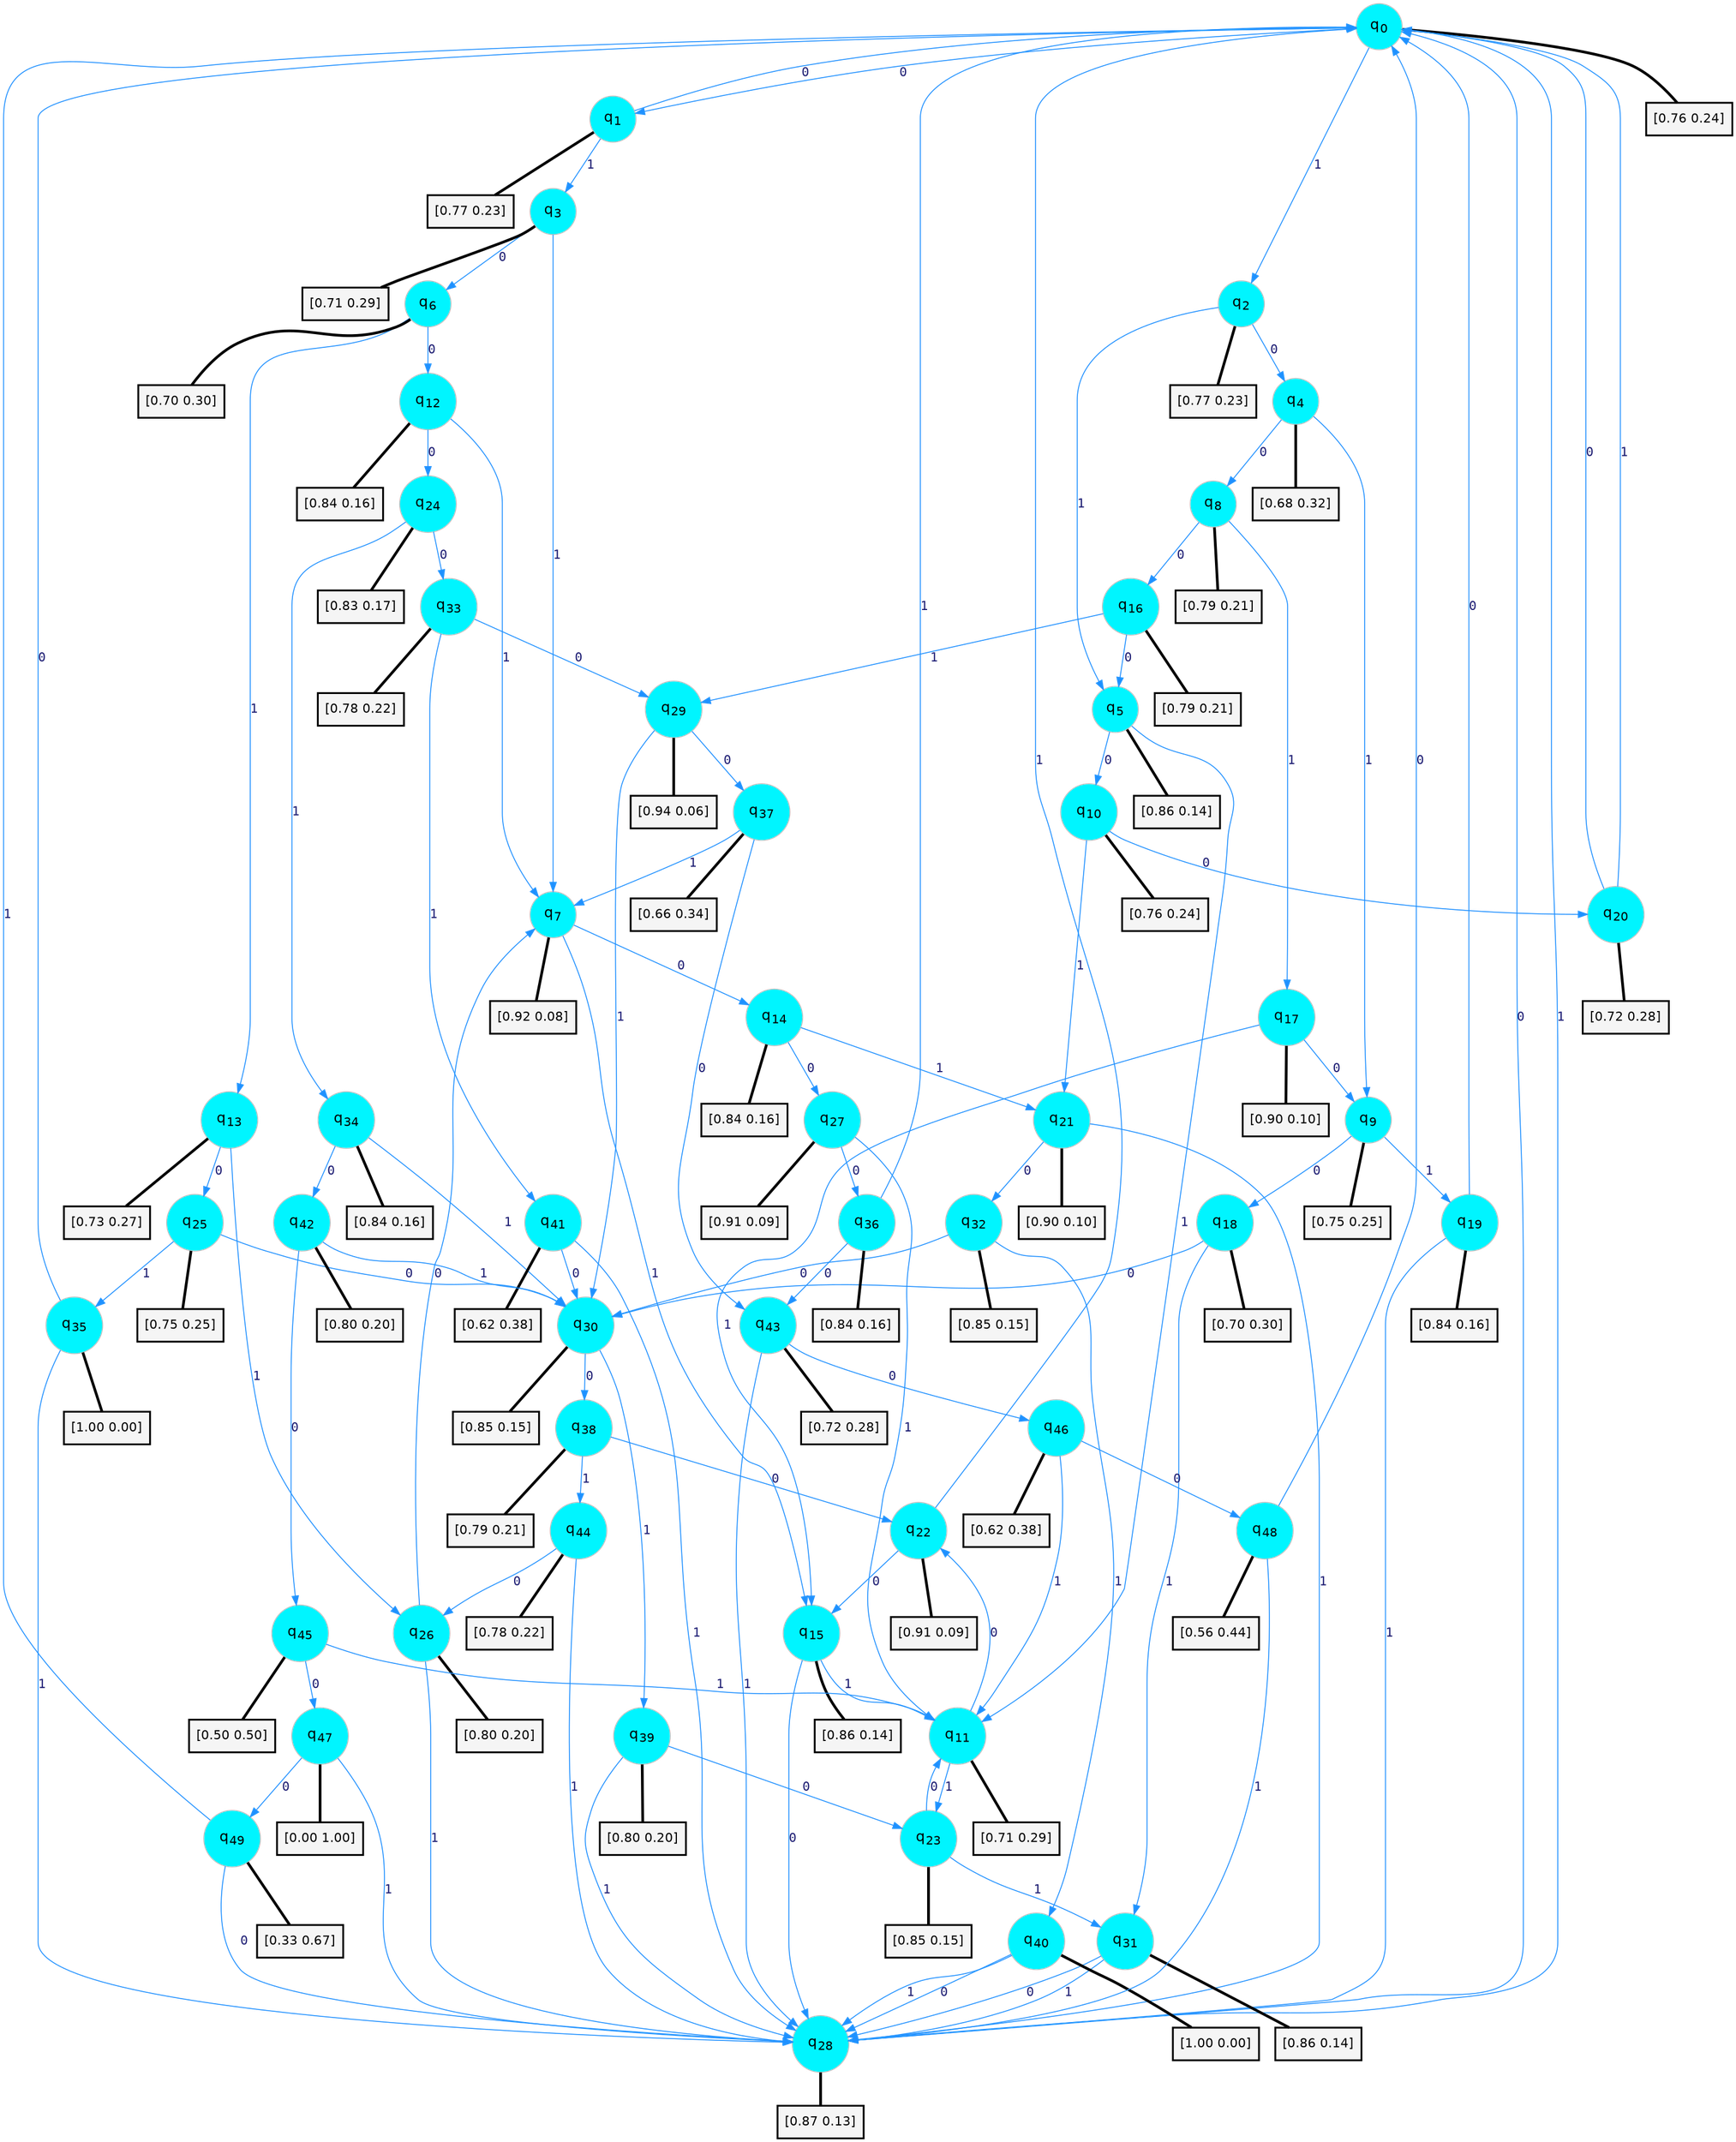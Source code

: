 digraph G {
graph [
bgcolor=transparent, dpi=300, rankdir=TD, size="40,25"];
node [
color=gray, fillcolor=turquoise1, fontcolor=black, fontname=Helvetica, fontsize=16, fontweight=bold, shape=circle, style=filled];
edge [
arrowsize=1, color=dodgerblue1, fontcolor=midnightblue, fontname=courier, fontweight=bold, penwidth=1, style=solid, weight=20];
0[label=<q<SUB>0</SUB>>];
1[label=<q<SUB>1</SUB>>];
2[label=<q<SUB>2</SUB>>];
3[label=<q<SUB>3</SUB>>];
4[label=<q<SUB>4</SUB>>];
5[label=<q<SUB>5</SUB>>];
6[label=<q<SUB>6</SUB>>];
7[label=<q<SUB>7</SUB>>];
8[label=<q<SUB>8</SUB>>];
9[label=<q<SUB>9</SUB>>];
10[label=<q<SUB>10</SUB>>];
11[label=<q<SUB>11</SUB>>];
12[label=<q<SUB>12</SUB>>];
13[label=<q<SUB>13</SUB>>];
14[label=<q<SUB>14</SUB>>];
15[label=<q<SUB>15</SUB>>];
16[label=<q<SUB>16</SUB>>];
17[label=<q<SUB>17</SUB>>];
18[label=<q<SUB>18</SUB>>];
19[label=<q<SUB>19</SUB>>];
20[label=<q<SUB>20</SUB>>];
21[label=<q<SUB>21</SUB>>];
22[label=<q<SUB>22</SUB>>];
23[label=<q<SUB>23</SUB>>];
24[label=<q<SUB>24</SUB>>];
25[label=<q<SUB>25</SUB>>];
26[label=<q<SUB>26</SUB>>];
27[label=<q<SUB>27</SUB>>];
28[label=<q<SUB>28</SUB>>];
29[label=<q<SUB>29</SUB>>];
30[label=<q<SUB>30</SUB>>];
31[label=<q<SUB>31</SUB>>];
32[label=<q<SUB>32</SUB>>];
33[label=<q<SUB>33</SUB>>];
34[label=<q<SUB>34</SUB>>];
35[label=<q<SUB>35</SUB>>];
36[label=<q<SUB>36</SUB>>];
37[label=<q<SUB>37</SUB>>];
38[label=<q<SUB>38</SUB>>];
39[label=<q<SUB>39</SUB>>];
40[label=<q<SUB>40</SUB>>];
41[label=<q<SUB>41</SUB>>];
42[label=<q<SUB>42</SUB>>];
43[label=<q<SUB>43</SUB>>];
44[label=<q<SUB>44</SUB>>];
45[label=<q<SUB>45</SUB>>];
46[label=<q<SUB>46</SUB>>];
47[label=<q<SUB>47</SUB>>];
48[label=<q<SUB>48</SUB>>];
49[label=<q<SUB>49</SUB>>];
50[label="[0.76 0.24]", shape=box,fontcolor=black, fontname=Helvetica, fontsize=14, penwidth=2, fillcolor=whitesmoke,color=black];
51[label="[0.77 0.23]", shape=box,fontcolor=black, fontname=Helvetica, fontsize=14, penwidth=2, fillcolor=whitesmoke,color=black];
52[label="[0.77 0.23]", shape=box,fontcolor=black, fontname=Helvetica, fontsize=14, penwidth=2, fillcolor=whitesmoke,color=black];
53[label="[0.71 0.29]", shape=box,fontcolor=black, fontname=Helvetica, fontsize=14, penwidth=2, fillcolor=whitesmoke,color=black];
54[label="[0.68 0.32]", shape=box,fontcolor=black, fontname=Helvetica, fontsize=14, penwidth=2, fillcolor=whitesmoke,color=black];
55[label="[0.86 0.14]", shape=box,fontcolor=black, fontname=Helvetica, fontsize=14, penwidth=2, fillcolor=whitesmoke,color=black];
56[label="[0.70 0.30]", shape=box,fontcolor=black, fontname=Helvetica, fontsize=14, penwidth=2, fillcolor=whitesmoke,color=black];
57[label="[0.92 0.08]", shape=box,fontcolor=black, fontname=Helvetica, fontsize=14, penwidth=2, fillcolor=whitesmoke,color=black];
58[label="[0.79 0.21]", shape=box,fontcolor=black, fontname=Helvetica, fontsize=14, penwidth=2, fillcolor=whitesmoke,color=black];
59[label="[0.75 0.25]", shape=box,fontcolor=black, fontname=Helvetica, fontsize=14, penwidth=2, fillcolor=whitesmoke,color=black];
60[label="[0.76 0.24]", shape=box,fontcolor=black, fontname=Helvetica, fontsize=14, penwidth=2, fillcolor=whitesmoke,color=black];
61[label="[0.71 0.29]", shape=box,fontcolor=black, fontname=Helvetica, fontsize=14, penwidth=2, fillcolor=whitesmoke,color=black];
62[label="[0.84 0.16]", shape=box,fontcolor=black, fontname=Helvetica, fontsize=14, penwidth=2, fillcolor=whitesmoke,color=black];
63[label="[0.73 0.27]", shape=box,fontcolor=black, fontname=Helvetica, fontsize=14, penwidth=2, fillcolor=whitesmoke,color=black];
64[label="[0.84 0.16]", shape=box,fontcolor=black, fontname=Helvetica, fontsize=14, penwidth=2, fillcolor=whitesmoke,color=black];
65[label="[0.86 0.14]", shape=box,fontcolor=black, fontname=Helvetica, fontsize=14, penwidth=2, fillcolor=whitesmoke,color=black];
66[label="[0.79 0.21]", shape=box,fontcolor=black, fontname=Helvetica, fontsize=14, penwidth=2, fillcolor=whitesmoke,color=black];
67[label="[0.90 0.10]", shape=box,fontcolor=black, fontname=Helvetica, fontsize=14, penwidth=2, fillcolor=whitesmoke,color=black];
68[label="[0.70 0.30]", shape=box,fontcolor=black, fontname=Helvetica, fontsize=14, penwidth=2, fillcolor=whitesmoke,color=black];
69[label="[0.84 0.16]", shape=box,fontcolor=black, fontname=Helvetica, fontsize=14, penwidth=2, fillcolor=whitesmoke,color=black];
70[label="[0.72 0.28]", shape=box,fontcolor=black, fontname=Helvetica, fontsize=14, penwidth=2, fillcolor=whitesmoke,color=black];
71[label="[0.90 0.10]", shape=box,fontcolor=black, fontname=Helvetica, fontsize=14, penwidth=2, fillcolor=whitesmoke,color=black];
72[label="[0.91 0.09]", shape=box,fontcolor=black, fontname=Helvetica, fontsize=14, penwidth=2, fillcolor=whitesmoke,color=black];
73[label="[0.85 0.15]", shape=box,fontcolor=black, fontname=Helvetica, fontsize=14, penwidth=2, fillcolor=whitesmoke,color=black];
74[label="[0.83 0.17]", shape=box,fontcolor=black, fontname=Helvetica, fontsize=14, penwidth=2, fillcolor=whitesmoke,color=black];
75[label="[0.75 0.25]", shape=box,fontcolor=black, fontname=Helvetica, fontsize=14, penwidth=2, fillcolor=whitesmoke,color=black];
76[label="[0.80 0.20]", shape=box,fontcolor=black, fontname=Helvetica, fontsize=14, penwidth=2, fillcolor=whitesmoke,color=black];
77[label="[0.91 0.09]", shape=box,fontcolor=black, fontname=Helvetica, fontsize=14, penwidth=2, fillcolor=whitesmoke,color=black];
78[label="[0.87 0.13]", shape=box,fontcolor=black, fontname=Helvetica, fontsize=14, penwidth=2, fillcolor=whitesmoke,color=black];
79[label="[0.94 0.06]", shape=box,fontcolor=black, fontname=Helvetica, fontsize=14, penwidth=2, fillcolor=whitesmoke,color=black];
80[label="[0.85 0.15]", shape=box,fontcolor=black, fontname=Helvetica, fontsize=14, penwidth=2, fillcolor=whitesmoke,color=black];
81[label="[0.86 0.14]", shape=box,fontcolor=black, fontname=Helvetica, fontsize=14, penwidth=2, fillcolor=whitesmoke,color=black];
82[label="[0.85 0.15]", shape=box,fontcolor=black, fontname=Helvetica, fontsize=14, penwidth=2, fillcolor=whitesmoke,color=black];
83[label="[0.78 0.22]", shape=box,fontcolor=black, fontname=Helvetica, fontsize=14, penwidth=2, fillcolor=whitesmoke,color=black];
84[label="[0.84 0.16]", shape=box,fontcolor=black, fontname=Helvetica, fontsize=14, penwidth=2, fillcolor=whitesmoke,color=black];
85[label="[1.00 0.00]", shape=box,fontcolor=black, fontname=Helvetica, fontsize=14, penwidth=2, fillcolor=whitesmoke,color=black];
86[label="[0.84 0.16]", shape=box,fontcolor=black, fontname=Helvetica, fontsize=14, penwidth=2, fillcolor=whitesmoke,color=black];
87[label="[0.66 0.34]", shape=box,fontcolor=black, fontname=Helvetica, fontsize=14, penwidth=2, fillcolor=whitesmoke,color=black];
88[label="[0.79 0.21]", shape=box,fontcolor=black, fontname=Helvetica, fontsize=14, penwidth=2, fillcolor=whitesmoke,color=black];
89[label="[0.80 0.20]", shape=box,fontcolor=black, fontname=Helvetica, fontsize=14, penwidth=2, fillcolor=whitesmoke,color=black];
90[label="[1.00 0.00]", shape=box,fontcolor=black, fontname=Helvetica, fontsize=14, penwidth=2, fillcolor=whitesmoke,color=black];
91[label="[0.62 0.38]", shape=box,fontcolor=black, fontname=Helvetica, fontsize=14, penwidth=2, fillcolor=whitesmoke,color=black];
92[label="[0.80 0.20]", shape=box,fontcolor=black, fontname=Helvetica, fontsize=14, penwidth=2, fillcolor=whitesmoke,color=black];
93[label="[0.72 0.28]", shape=box,fontcolor=black, fontname=Helvetica, fontsize=14, penwidth=2, fillcolor=whitesmoke,color=black];
94[label="[0.78 0.22]", shape=box,fontcolor=black, fontname=Helvetica, fontsize=14, penwidth=2, fillcolor=whitesmoke,color=black];
95[label="[0.50 0.50]", shape=box,fontcolor=black, fontname=Helvetica, fontsize=14, penwidth=2, fillcolor=whitesmoke,color=black];
96[label="[0.62 0.38]", shape=box,fontcolor=black, fontname=Helvetica, fontsize=14, penwidth=2, fillcolor=whitesmoke,color=black];
97[label="[0.00 1.00]", shape=box,fontcolor=black, fontname=Helvetica, fontsize=14, penwidth=2, fillcolor=whitesmoke,color=black];
98[label="[0.56 0.44]", shape=box,fontcolor=black, fontname=Helvetica, fontsize=14, penwidth=2, fillcolor=whitesmoke,color=black];
99[label="[0.33 0.67]", shape=box,fontcolor=black, fontname=Helvetica, fontsize=14, penwidth=2, fillcolor=whitesmoke,color=black];
0->1 [label=0];
0->2 [label=1];
0->50 [arrowhead=none, penwidth=3,color=black];
1->0 [label=0];
1->3 [label=1];
1->51 [arrowhead=none, penwidth=3,color=black];
2->4 [label=0];
2->5 [label=1];
2->52 [arrowhead=none, penwidth=3,color=black];
3->6 [label=0];
3->7 [label=1];
3->53 [arrowhead=none, penwidth=3,color=black];
4->8 [label=0];
4->9 [label=1];
4->54 [arrowhead=none, penwidth=3,color=black];
5->10 [label=0];
5->11 [label=1];
5->55 [arrowhead=none, penwidth=3,color=black];
6->12 [label=0];
6->13 [label=1];
6->56 [arrowhead=none, penwidth=3,color=black];
7->14 [label=0];
7->15 [label=1];
7->57 [arrowhead=none, penwidth=3,color=black];
8->16 [label=0];
8->17 [label=1];
8->58 [arrowhead=none, penwidth=3,color=black];
9->18 [label=0];
9->19 [label=1];
9->59 [arrowhead=none, penwidth=3,color=black];
10->20 [label=0];
10->21 [label=1];
10->60 [arrowhead=none, penwidth=3,color=black];
11->22 [label=0];
11->23 [label=1];
11->61 [arrowhead=none, penwidth=3,color=black];
12->24 [label=0];
12->7 [label=1];
12->62 [arrowhead=none, penwidth=3,color=black];
13->25 [label=0];
13->26 [label=1];
13->63 [arrowhead=none, penwidth=3,color=black];
14->27 [label=0];
14->21 [label=1];
14->64 [arrowhead=none, penwidth=3,color=black];
15->28 [label=0];
15->11 [label=1];
15->65 [arrowhead=none, penwidth=3,color=black];
16->5 [label=0];
16->29 [label=1];
16->66 [arrowhead=none, penwidth=3,color=black];
17->9 [label=0];
17->15 [label=1];
17->67 [arrowhead=none, penwidth=3,color=black];
18->30 [label=0];
18->31 [label=1];
18->68 [arrowhead=none, penwidth=3,color=black];
19->0 [label=0];
19->28 [label=1];
19->69 [arrowhead=none, penwidth=3,color=black];
20->0 [label=0];
20->0 [label=1];
20->70 [arrowhead=none, penwidth=3,color=black];
21->32 [label=0];
21->28 [label=1];
21->71 [arrowhead=none, penwidth=3,color=black];
22->15 [label=0];
22->0 [label=1];
22->72 [arrowhead=none, penwidth=3,color=black];
23->11 [label=0];
23->31 [label=1];
23->73 [arrowhead=none, penwidth=3,color=black];
24->33 [label=0];
24->34 [label=1];
24->74 [arrowhead=none, penwidth=3,color=black];
25->30 [label=0];
25->35 [label=1];
25->75 [arrowhead=none, penwidth=3,color=black];
26->7 [label=0];
26->28 [label=1];
26->76 [arrowhead=none, penwidth=3,color=black];
27->36 [label=0];
27->11 [label=1];
27->77 [arrowhead=none, penwidth=3,color=black];
28->0 [label=0];
28->0 [label=1];
28->78 [arrowhead=none, penwidth=3,color=black];
29->37 [label=0];
29->30 [label=1];
29->79 [arrowhead=none, penwidth=3,color=black];
30->38 [label=0];
30->39 [label=1];
30->80 [arrowhead=none, penwidth=3,color=black];
31->28 [label=0];
31->28 [label=1];
31->81 [arrowhead=none, penwidth=3,color=black];
32->30 [label=0];
32->40 [label=1];
32->82 [arrowhead=none, penwidth=3,color=black];
33->29 [label=0];
33->41 [label=1];
33->83 [arrowhead=none, penwidth=3,color=black];
34->42 [label=0];
34->30 [label=1];
34->84 [arrowhead=none, penwidth=3,color=black];
35->0 [label=0];
35->28 [label=1];
35->85 [arrowhead=none, penwidth=3,color=black];
36->43 [label=0];
36->0 [label=1];
36->86 [arrowhead=none, penwidth=3,color=black];
37->43 [label=0];
37->7 [label=1];
37->87 [arrowhead=none, penwidth=3,color=black];
38->22 [label=0];
38->44 [label=1];
38->88 [arrowhead=none, penwidth=3,color=black];
39->23 [label=0];
39->28 [label=1];
39->89 [arrowhead=none, penwidth=3,color=black];
40->28 [label=0];
40->28 [label=1];
40->90 [arrowhead=none, penwidth=3,color=black];
41->30 [label=0];
41->28 [label=1];
41->91 [arrowhead=none, penwidth=3,color=black];
42->45 [label=0];
42->30 [label=1];
42->92 [arrowhead=none, penwidth=3,color=black];
43->46 [label=0];
43->28 [label=1];
43->93 [arrowhead=none, penwidth=3,color=black];
44->26 [label=0];
44->28 [label=1];
44->94 [arrowhead=none, penwidth=3,color=black];
45->47 [label=0];
45->11 [label=1];
45->95 [arrowhead=none, penwidth=3,color=black];
46->48 [label=0];
46->11 [label=1];
46->96 [arrowhead=none, penwidth=3,color=black];
47->49 [label=0];
47->28 [label=1];
47->97 [arrowhead=none, penwidth=3,color=black];
48->0 [label=0];
48->28 [label=1];
48->98 [arrowhead=none, penwidth=3,color=black];
49->28 [label=0];
49->0 [label=1];
49->99 [arrowhead=none, penwidth=3,color=black];
}
